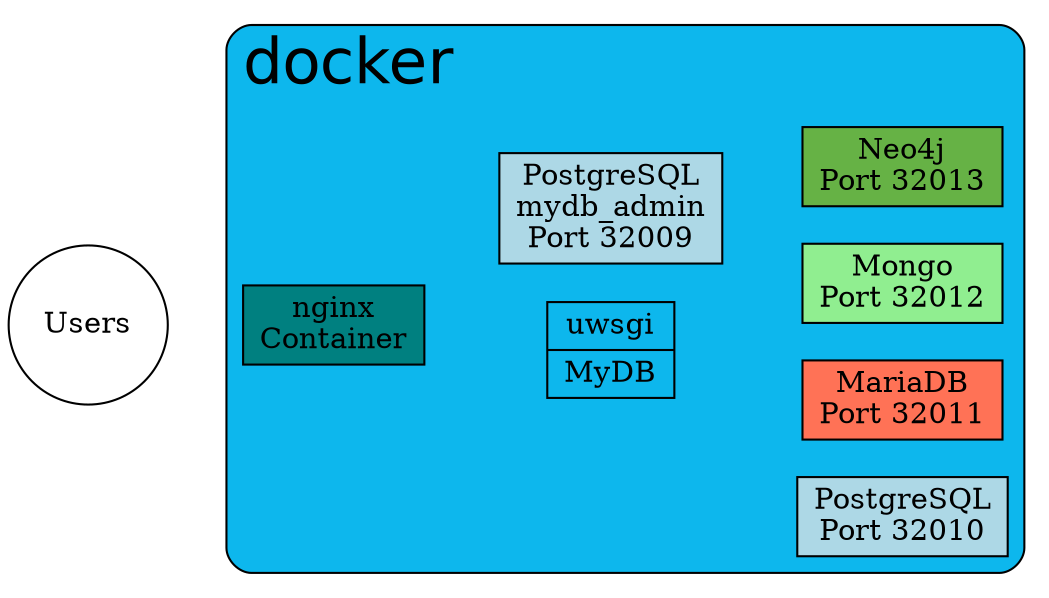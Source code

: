 digraph DB4Sci_Arch {
 rankdir=LR;
 fontname="Helvetica";

subgraph outside {
  fontname="Helvetica";
  Users [shape=circle]
}

subgraph cluster_1 {
  label="docker"; lablelloc=t; labeljust=left; fontsize=30;
  color = black;
  style = "filled,rounded";
  fillcolor = "#0db7ed";
  splines = false

  node [shape=box];
  dbaas [shape=record, label="<f0> uwsgi |<f2> MyDB"];
  mydb_admin [label="PostgreSQL\nmydb_admin\nPort 32009", 
              style=filled, fillcolor=lightblue, color=black];
  {rank = same; dbaas; mydb_admin; }
  db1 [label="PostgreSQL\nPort 32010", style=filled, fillcolor=lightblue, color=black];
  db2 [label="MariaDB\nPort 32011", style=filled, fillcolor=coral1, color=black];
  db3 [label="Mongo\nPort 32012", style=filled, fillcolor=lightgreen, color=black];
  db4 [label="Neo4j\nPort 32013", style=filled, fillcolor="#66B245", color=black];
 
  nginx [label="nginx\nContainer", style=filled, fillcolor=teal];
  edge [dir=none]
  nginx -> dbaas:f0; 

  edge [dir=forward]
  dbaas:f2:s -> mydb_admin;

  dbaas:f2 -> db4
  dbaas:f2 -> db3
  dbaas:f2 -> db2
  dbaas:f2 -> db1
  }

edge [dir=none]
Users -> nginx; 
}
